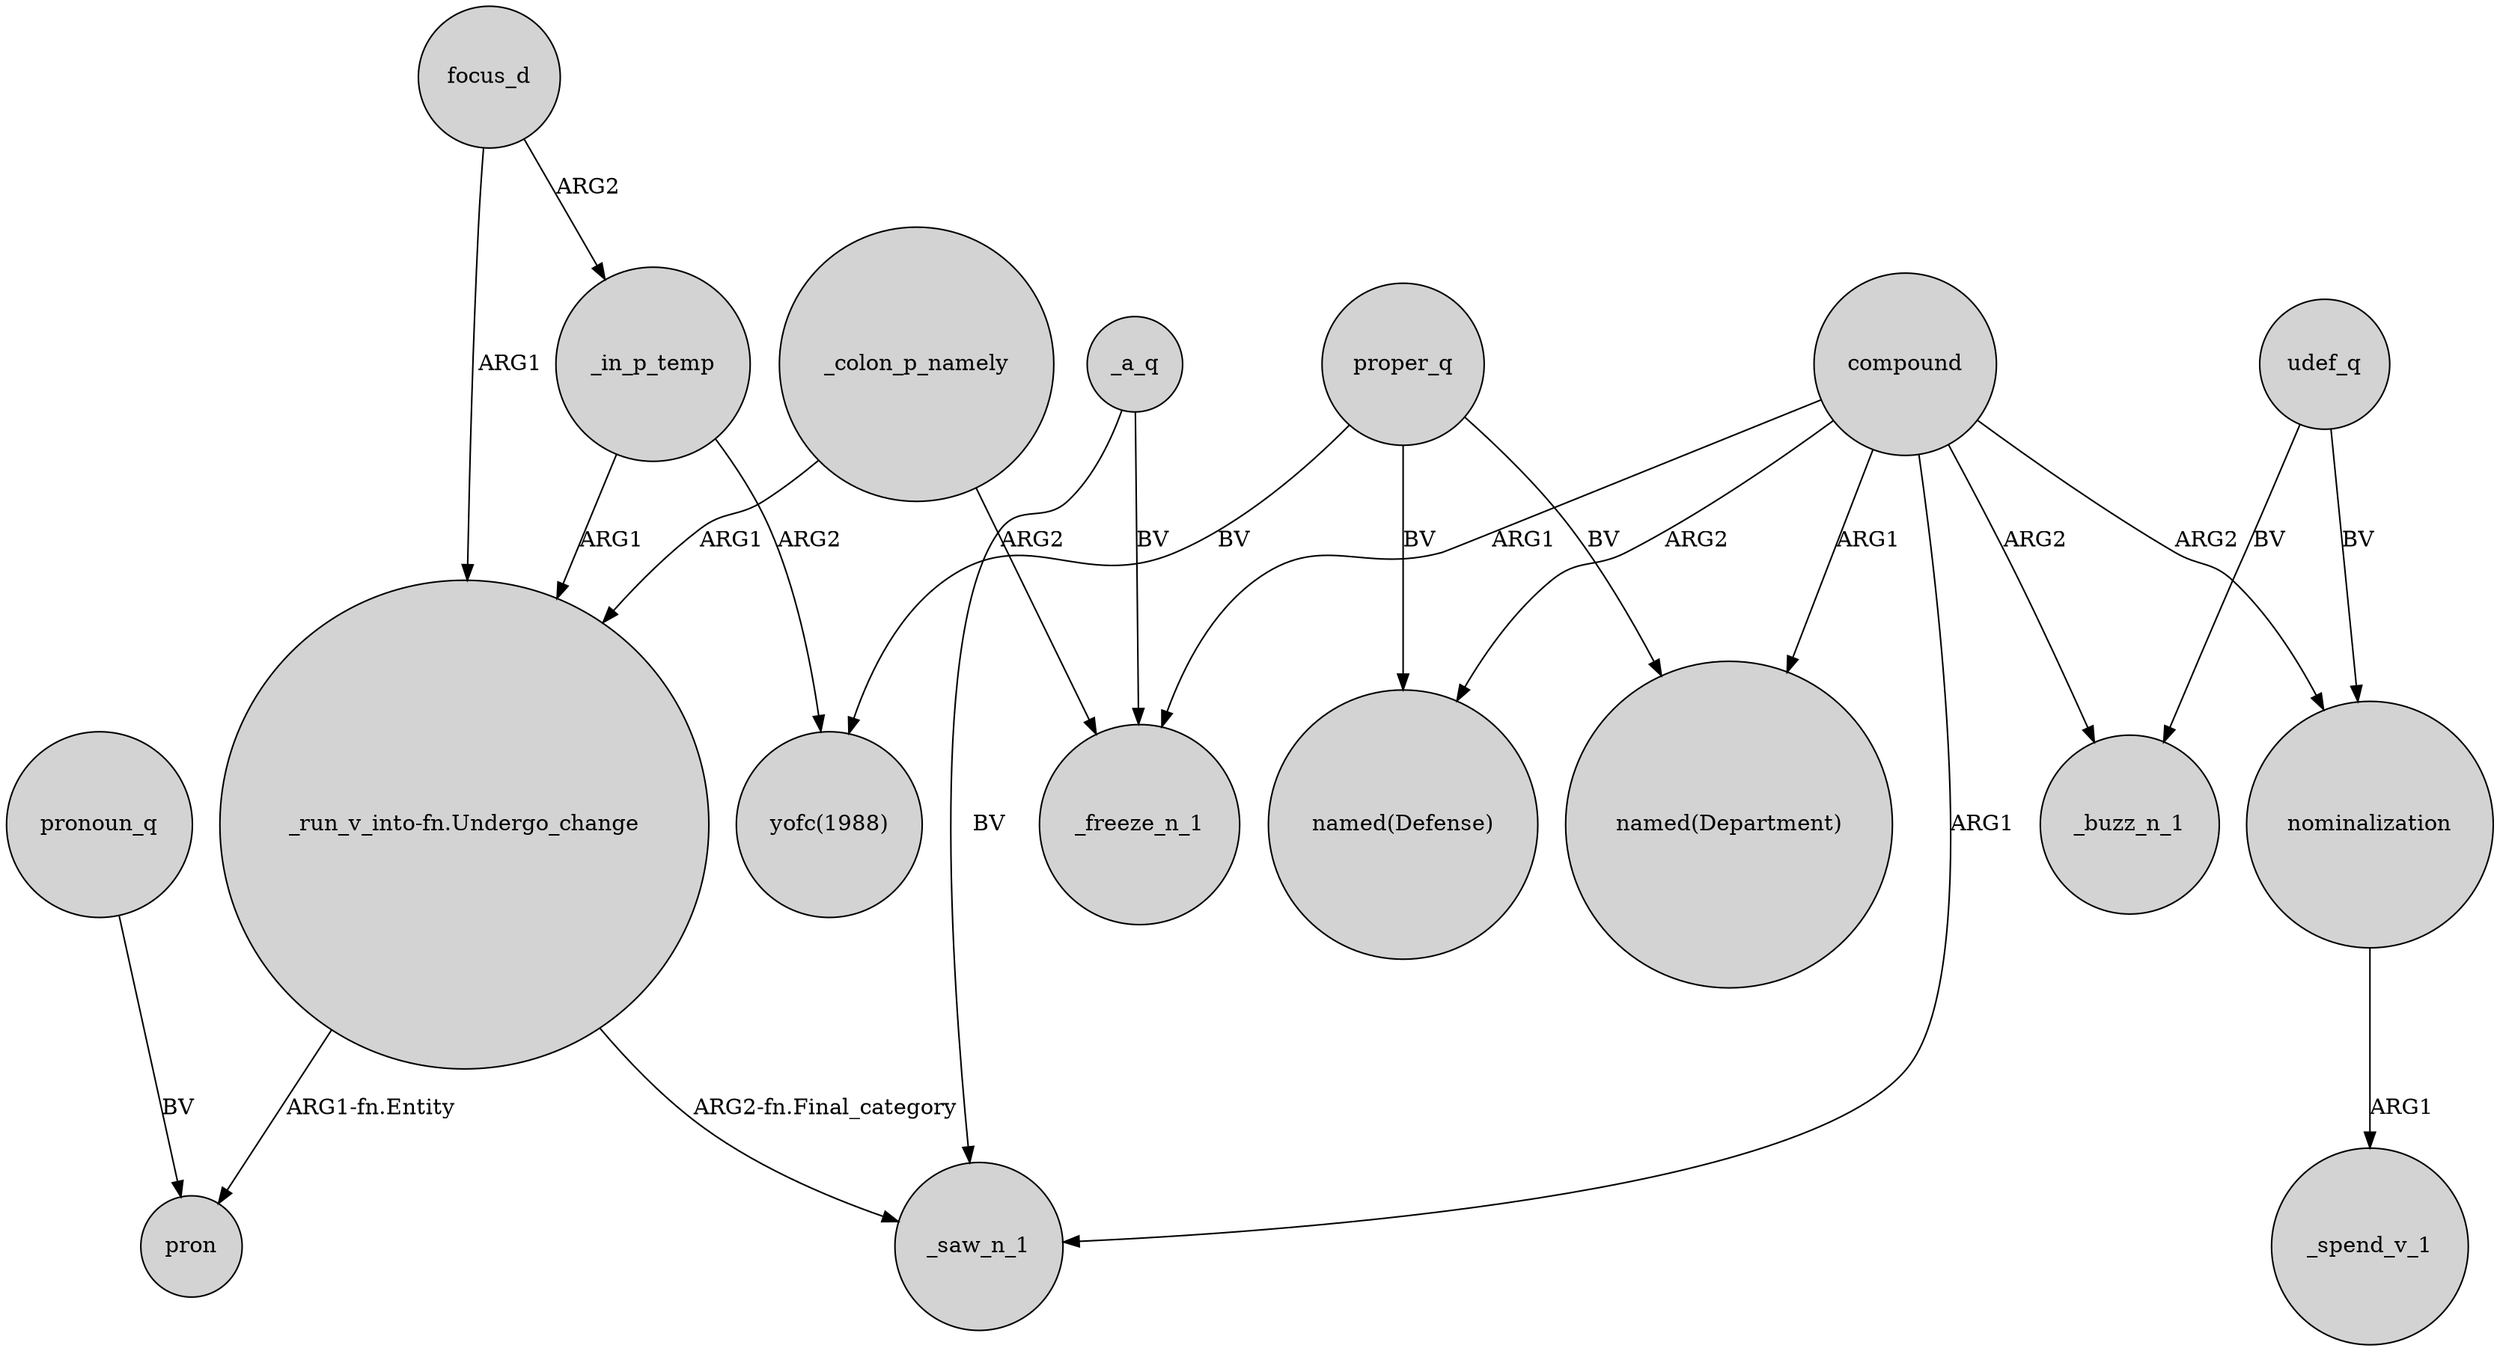 digraph {
	node [shape=circle style=filled]
	"_run_v_into-fn.Undergo_change" -> _saw_n_1 [label="ARG2-fn.Final_category"]
	proper_q -> "named(Defense)" [label=BV]
	_in_p_temp -> "_run_v_into-fn.Undergo_change" [label=ARG1]
	_colon_p_namely -> "_run_v_into-fn.Undergo_change" [label=ARG1]
	"_run_v_into-fn.Undergo_change" -> pron [label="ARG1-fn.Entity"]
	udef_q -> nominalization [label=BV]
	_colon_p_namely -> _freeze_n_1 [label=ARG2]
	compound -> "named(Defense)" [label=ARG2]
	nominalization -> _spend_v_1 [label=ARG1]
	compound -> nominalization [label=ARG2]
	pronoun_q -> pron [label=BV]
	compound -> _freeze_n_1 [label=ARG1]
	_a_q -> _freeze_n_1 [label=BV]
	compound -> "named(Department)" [label=ARG1]
	proper_q -> "named(Department)" [label=BV]
	compound -> _saw_n_1 [label=ARG1]
	focus_d -> _in_p_temp [label=ARG2]
	proper_q -> "yofc(1988)" [label=BV]
	_a_q -> _saw_n_1 [label=BV]
	compound -> _buzz_n_1 [label=ARG2]
	udef_q -> _buzz_n_1 [label=BV]
	focus_d -> "_run_v_into-fn.Undergo_change" [label=ARG1]
	_in_p_temp -> "yofc(1988)" [label=ARG2]
}
